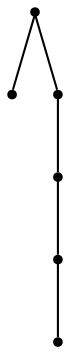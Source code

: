 digraph G {
0 [shape=point, label="1"];
1 [shape=point, label="2"];
2 [shape=point, label="3"];
3 [shape=point, label="4"];
4 [shape=point, label="5"];
5 [shape=point, label="6"];
0 -> 1 [ dir="none"];
0 -> 2 [ dir="none"];
2 -> 3 [ dir="none"];
3 -> 4 [ dir="none"];
4 -> 5 [ dir="none"];
}
